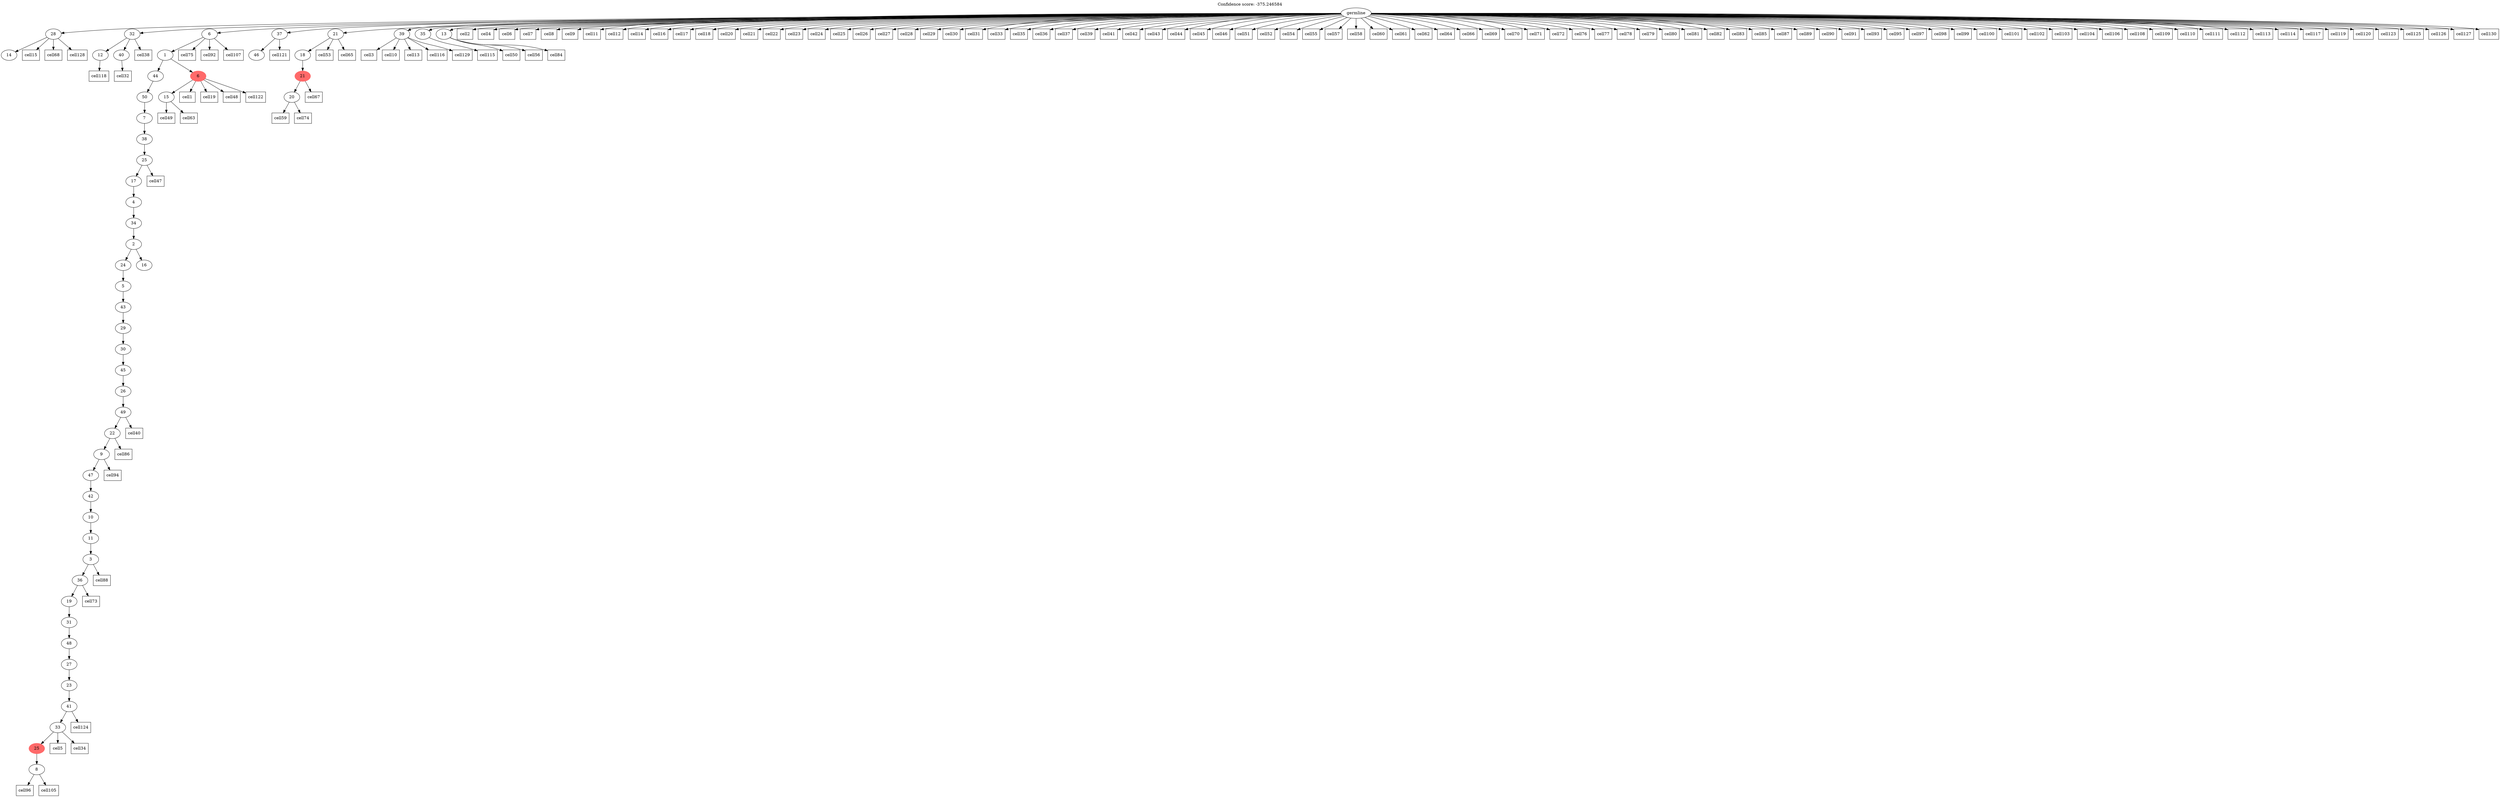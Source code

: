 digraph g {
	"51" -> "52";
	"52" [label="14"];
	"47" -> "48";
	"48" [label="12"];
	"47" -> "49";
	"49" [label="40"];
	"44" -> "45";
	"45" [label="8"];
	"43" -> "44";
	"44" [color=indianred1, style=filled, label="25"];
	"42" -> "43";
	"43" [label="33"];
	"41" -> "42";
	"42" [label="41"];
	"40" -> "41";
	"41" [label="23"];
	"39" -> "40";
	"40" [label="27"];
	"38" -> "39";
	"39" [label="48"];
	"37" -> "38";
	"38" [label="31"];
	"36" -> "37";
	"37" [label="19"];
	"35" -> "36";
	"36" [label="36"];
	"34" -> "35";
	"35" [label="3"];
	"33" -> "34";
	"34" [label="11"];
	"32" -> "33";
	"33" [label="10"];
	"31" -> "32";
	"32" [label="42"];
	"30" -> "31";
	"31" [label="47"];
	"29" -> "30";
	"30" [label="9"];
	"28" -> "29";
	"29" [label="22"];
	"27" -> "28";
	"28" [label="49"];
	"26" -> "27";
	"27" [label="26"];
	"25" -> "26";
	"26" [label="45"];
	"24" -> "25";
	"25" [label="30"];
	"23" -> "24";
	"24" [label="29"];
	"22" -> "23";
	"23" [label="43"];
	"21" -> "22";
	"22" [label="5"];
	"20" -> "21";
	"21" [label="24"];
	"20" -> "46";
	"46" [label="16"];
	"19" -> "20";
	"20" [label="2"];
	"18" -> "19";
	"19" [label="34"];
	"17" -> "18";
	"18" [label="4"];
	"16" -> "17";
	"17" [label="17"];
	"15" -> "16";
	"16" [label="25"];
	"14" -> "15";
	"15" [label="38"];
	"13" -> "14";
	"14" [label="7"];
	"12" -> "13";
	"13" [label="50"];
	"10" -> "11";
	"11" [label="15"];
	"9" -> "10";
	"10" [color=indianred1, style=filled, label="6"];
	"9" -> "12";
	"12" [label="44"];
	"8" -> "9";
	"9" [label="1"];
	"5" -> "6";
	"6" [label="46"];
	"3" -> "4";
	"4" [label="20"];
	"2" -> "3";
	"3" [color=indianred1, style=filled, label="21"];
	"1" -> "2";
	"2" [label="18"];
	"0" -> "1";
	"1" [label="21"];
	"0" -> "5";
	"5" [label="37"];
	"0" -> "7";
	"7" [label="39"];
	"0" -> "8";
	"8" [label="6"];
	"0" -> "47";
	"47" [label="32"];
	"0" -> "50";
	"50" [label="35"];
	"0" -> "51";
	"51" [label="28"];
	"0" -> "53";
	"53" [label="13"];
	"0" [label="germline"];
	"10" -> "cell1";
	"cell1" [shape=box];
	"0" -> "cell2";
	"cell2" [shape=box];
	"7" -> "cell3";
	"cell3" [shape=box];
	"0" -> "cell4";
	"cell4" [shape=box];
	"43" -> "cell5";
	"cell5" [shape=box];
	"0" -> "cell6";
	"cell6" [shape=box];
	"0" -> "cell7";
	"cell7" [shape=box];
	"0" -> "cell8";
	"cell8" [shape=box];
	"0" -> "cell9";
	"cell9" [shape=box];
	"7" -> "cell10";
	"cell10" [shape=box];
	"0" -> "cell11";
	"cell11" [shape=box];
	"0" -> "cell12";
	"cell12" [shape=box];
	"7" -> "cell13";
	"cell13" [shape=box];
	"0" -> "cell14";
	"cell14" [shape=box];
	"51" -> "cell15";
	"cell15" [shape=box];
	"0" -> "cell16";
	"cell16" [shape=box];
	"0" -> "cell17";
	"cell17" [shape=box];
	"0" -> "cell18";
	"cell18" [shape=box];
	"10" -> "cell19";
	"cell19" [shape=box];
	"0" -> "cell20";
	"cell20" [shape=box];
	"0" -> "cell21";
	"cell21" [shape=box];
	"0" -> "cell22";
	"cell22" [shape=box];
	"0" -> "cell23";
	"cell23" [shape=box];
	"0" -> "cell24";
	"cell24" [shape=box];
	"0" -> "cell25";
	"cell25" [shape=box];
	"0" -> "cell26";
	"cell26" [shape=box];
	"0" -> "cell27";
	"cell27" [shape=box];
	"0" -> "cell28";
	"cell28" [shape=box];
	"0" -> "cell29";
	"cell29" [shape=box];
	"0" -> "cell30";
	"cell30" [shape=box];
	"0" -> "cell31";
	"cell31" [shape=box];
	"49" -> "cell32";
	"cell32" [shape=box];
	"0" -> "cell33";
	"cell33" [shape=box];
	"43" -> "cell34";
	"cell34" [shape=box];
	"0" -> "cell35";
	"cell35" [shape=box];
	"0" -> "cell36";
	"cell36" [shape=box];
	"0" -> "cell37";
	"cell37" [shape=box];
	"47" -> "cell38";
	"cell38" [shape=box];
	"0" -> "cell39";
	"cell39" [shape=box];
	"28" -> "cell40";
	"cell40" [shape=box];
	"0" -> "cell41";
	"cell41" [shape=box];
	"0" -> "cell42";
	"cell42" [shape=box];
	"0" -> "cell43";
	"cell43" [shape=box];
	"0" -> "cell44";
	"cell44" [shape=box];
	"0" -> "cell45";
	"cell45" [shape=box];
	"0" -> "cell46";
	"cell46" [shape=box];
	"16" -> "cell47";
	"cell47" [shape=box];
	"10" -> "cell48";
	"cell48" [shape=box];
	"11" -> "cell49";
	"cell49" [shape=box];
	"53" -> "cell50";
	"cell50" [shape=box];
	"0" -> "cell51";
	"cell51" [shape=box];
	"0" -> "cell52";
	"cell52" [shape=box];
	"1" -> "cell53";
	"cell53" [shape=box];
	"0" -> "cell54";
	"cell54" [shape=box];
	"0" -> "cell55";
	"cell55" [shape=box];
	"53" -> "cell56";
	"cell56" [shape=box];
	"0" -> "cell57";
	"cell57" [shape=box];
	"0" -> "cell58";
	"cell58" [shape=box];
	"4" -> "cell59";
	"cell59" [shape=box];
	"0" -> "cell60";
	"cell60" [shape=box];
	"0" -> "cell61";
	"cell61" [shape=box];
	"0" -> "cell62";
	"cell62" [shape=box];
	"11" -> "cell63";
	"cell63" [shape=box];
	"0" -> "cell64";
	"cell64" [shape=box];
	"1" -> "cell65";
	"cell65" [shape=box];
	"0" -> "cell66";
	"cell66" [shape=box];
	"3" -> "cell67";
	"cell67" [shape=box];
	"51" -> "cell68";
	"cell68" [shape=box];
	"0" -> "cell69";
	"cell69" [shape=box];
	"0" -> "cell70";
	"cell70" [shape=box];
	"0" -> "cell71";
	"cell71" [shape=box];
	"0" -> "cell72";
	"cell72" [shape=box];
	"36" -> "cell73";
	"cell73" [shape=box];
	"4" -> "cell74";
	"cell74" [shape=box];
	"8" -> "cell75";
	"cell75" [shape=box];
	"0" -> "cell76";
	"cell76" [shape=box];
	"0" -> "cell77";
	"cell77" [shape=box];
	"0" -> "cell78";
	"cell78" [shape=box];
	"0" -> "cell79";
	"cell79" [shape=box];
	"0" -> "cell80";
	"cell80" [shape=box];
	"0" -> "cell81";
	"cell81" [shape=box];
	"0" -> "cell82";
	"cell82" [shape=box];
	"0" -> "cell83";
	"cell83" [shape=box];
	"53" -> "cell84";
	"cell84" [shape=box];
	"0" -> "cell85";
	"cell85" [shape=box];
	"29" -> "cell86";
	"cell86" [shape=box];
	"0" -> "cell87";
	"cell87" [shape=box];
	"35" -> "cell88";
	"cell88" [shape=box];
	"0" -> "cell89";
	"cell89" [shape=box];
	"0" -> "cell90";
	"cell90" [shape=box];
	"0" -> "cell91";
	"cell91" [shape=box];
	"8" -> "cell92";
	"cell92" [shape=box];
	"0" -> "cell93";
	"cell93" [shape=box];
	"30" -> "cell94";
	"cell94" [shape=box];
	"0" -> "cell95";
	"cell95" [shape=box];
	"45" -> "cell96";
	"cell96" [shape=box];
	"0" -> "cell97";
	"cell97" [shape=box];
	"0" -> "cell98";
	"cell98" [shape=box];
	"0" -> "cell99";
	"cell99" [shape=box];
	"0" -> "cell100";
	"cell100" [shape=box];
	"0" -> "cell101";
	"cell101" [shape=box];
	"0" -> "cell102";
	"cell102" [shape=box];
	"0" -> "cell103";
	"cell103" [shape=box];
	"0" -> "cell104";
	"cell104" [shape=box];
	"45" -> "cell105";
	"cell105" [shape=box];
	"0" -> "cell106";
	"cell106" [shape=box];
	"8" -> "cell107";
	"cell107" [shape=box];
	"0" -> "cell108";
	"cell108" [shape=box];
	"0" -> "cell109";
	"cell109" [shape=box];
	"0" -> "cell110";
	"cell110" [shape=box];
	"0" -> "cell111";
	"cell111" [shape=box];
	"0" -> "cell112";
	"cell112" [shape=box];
	"0" -> "cell113";
	"cell113" [shape=box];
	"0" -> "cell114";
	"cell114" [shape=box];
	"50" -> "cell115";
	"cell115" [shape=box];
	"7" -> "cell116";
	"cell116" [shape=box];
	"0" -> "cell117";
	"cell117" [shape=box];
	"48" -> "cell118";
	"cell118" [shape=box];
	"0" -> "cell119";
	"cell119" [shape=box];
	"0" -> "cell120";
	"cell120" [shape=box];
	"5" -> "cell121";
	"cell121" [shape=box];
	"10" -> "cell122";
	"cell122" [shape=box];
	"0" -> "cell123";
	"cell123" [shape=box];
	"42" -> "cell124";
	"cell124" [shape=box];
	"0" -> "cell125";
	"cell125" [shape=box];
	"0" -> "cell126";
	"cell126" [shape=box];
	"0" -> "cell127";
	"cell127" [shape=box];
	"51" -> "cell128";
	"cell128" [shape=box];
	"7" -> "cell129";
	"cell129" [shape=box];
	"0" -> "cell130";
	"cell130" [shape=box];
	labelloc="t";
	label="Confidence score: -375.246584";
}
